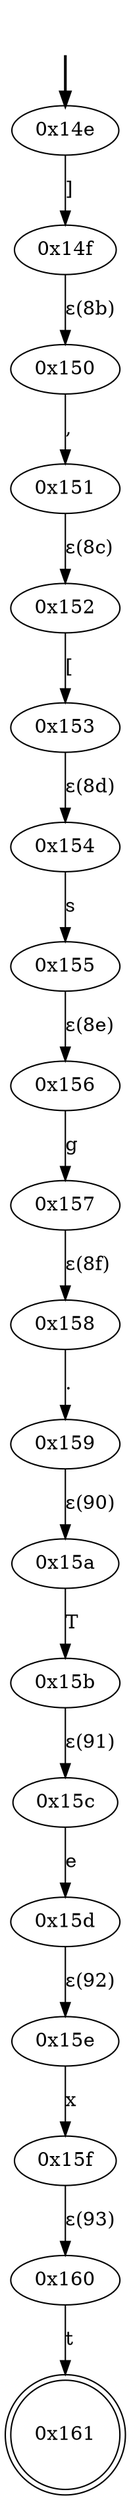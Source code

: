 digraph {
	fake [style=invisible]
	"0x14e" [root=true]
	"0x14f"
	"0x150"
	"0x151"
	"0x152"
	"0x153"
	"0x154"
	"0x155"
	"0x156"
	"0x157"
	"0x158"
	"0x159"
	"0x15a"
	"0x15b"
	"0x15c"
	"0x15d"
	"0x15e"
	"0x15f"
	"0x160"
	"0x161" [shape=doublecircle]
	fake -> "0x14e" [style=bold]
	"0x14e" -> "0x14f" [label="]"]
	"0x150" -> "0x151" [label=","]
	"0x14f" -> "0x150" [label="ε(8b)"]
	"0x152" -> "0x153" [label="["]
	"0x151" -> "0x152" [label="ε(8c)"]
	"0x154" -> "0x155" [label=s]
	"0x153" -> "0x154" [label="ε(8d)"]
	"0x156" -> "0x157" [label=g]
	"0x155" -> "0x156" [label="ε(8e)"]
	"0x158" -> "0x159" [label="."]
	"0x157" -> "0x158" [label="ε(8f)"]
	"0x15a" -> "0x15b" [label=T]
	"0x159" -> "0x15a" [label="ε(90)"]
	"0x15c" -> "0x15d" [label=e]
	"0x15b" -> "0x15c" [label="ε(91)"]
	"0x15e" -> "0x15f" [label=x]
	"0x15d" -> "0x15e" [label="ε(92)"]
	"0x160" -> "0x161" [label=t]
	"0x15f" -> "0x160" [label="ε(93)"]
}
